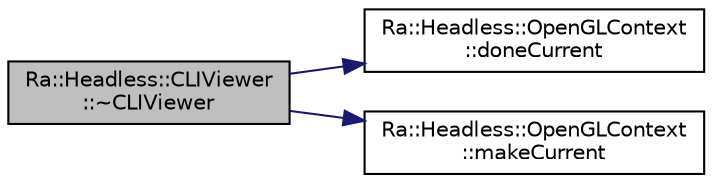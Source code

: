 digraph "Ra::Headless::CLIViewer::~CLIViewer"
{
 // INTERACTIVE_SVG=YES
 // LATEX_PDF_SIZE
  edge [fontname="Helvetica",fontsize="10",labelfontname="Helvetica",labelfontsize="10"];
  node [fontname="Helvetica",fontsize="10",shape=record];
  rankdir="LR";
  Node1 [label="Ra::Headless::CLIViewer\l::~CLIViewer",height=0.2,width=0.4,color="black", fillcolor="grey75", style="filled", fontcolor="black",tooltip="Base destructor."];
  Node1 -> Node2 [color="midnightblue",fontsize="10",style="solid",fontname="Helvetica"];
  Node2 [label="Ra::Headless::OpenGLContext\l::doneCurrent",height=0.2,width=0.4,color="black", fillcolor="white", style="filled",URL="$group__context.html#ga294af2892fbb87ec8bd168ce5ca79353",tooltip="make the context inactive"];
  Node1 -> Node3 [color="midnightblue",fontsize="10",style="solid",fontname="Helvetica"];
  Node3 [label="Ra::Headless::OpenGLContext\l::makeCurrent",height=0.2,width=0.4,color="black", fillcolor="white", style="filled",URL="$group__context.html#ga74f9c0ec7ac494ff57d23d2cec737840",tooltip="make the context active"];
}
